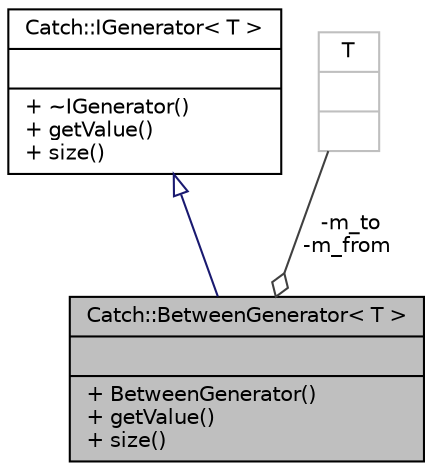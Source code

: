 digraph "Catch::BetweenGenerator&lt; T &gt;"
{
  edge [fontname="Helvetica",fontsize="10",labelfontname="Helvetica",labelfontsize="10"];
  node [fontname="Helvetica",fontsize="10",shape=record];
  Node1 [label="{Catch::BetweenGenerator\< T \>\n||+ BetweenGenerator()\l+ getValue()\l+ size()\l}",height=0.2,width=0.4,color="black", fillcolor="grey75", style="filled", fontcolor="black"];
  Node2 -> Node1 [dir="back",color="midnightblue",fontsize="10",style="solid",arrowtail="onormal",fontname="Helvetica"];
  Node2 [label="{Catch::IGenerator\< T \>\n||+ ~IGenerator()\l+ getValue()\l+ size()\l}",height=0.2,width=0.4,color="black", fillcolor="white", style="filled",URL="$structCatch_1_1IGenerator.html"];
  Node3 -> Node1 [color="grey25",fontsize="10",style="solid",label=" -m_to\n-m_from" ,arrowhead="odiamond",fontname="Helvetica"];
  Node3 [label="{T\n||}",height=0.2,width=0.4,color="grey75", fillcolor="white", style="filled"];
}
